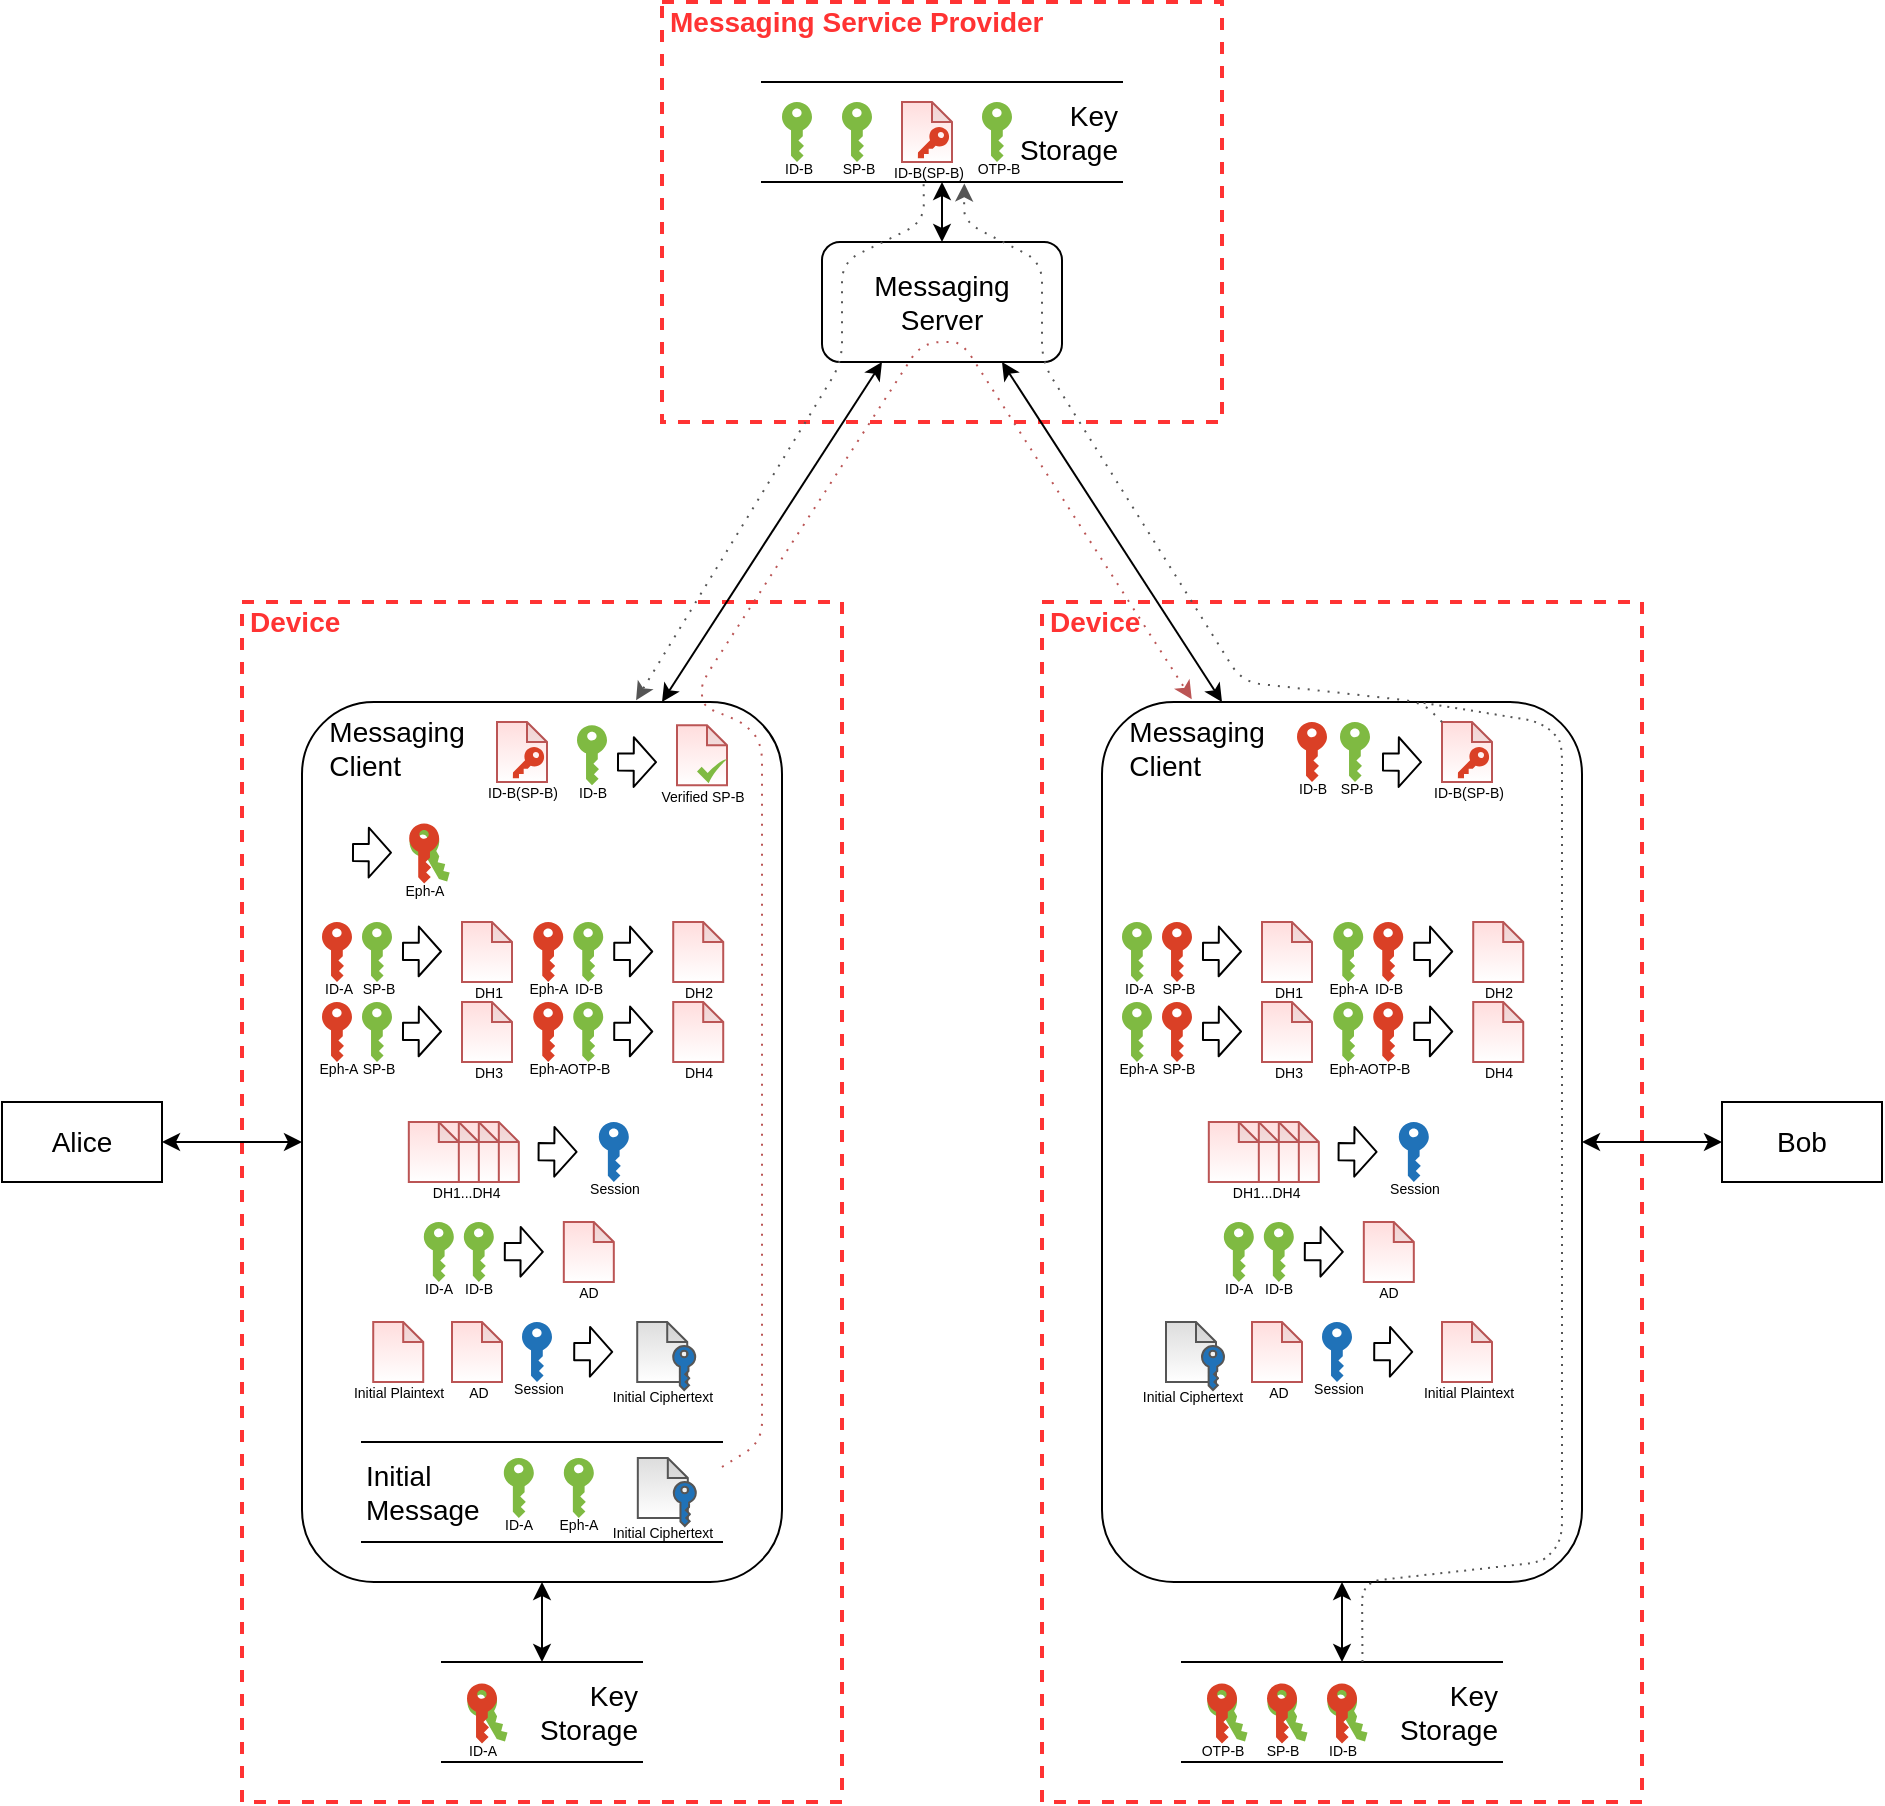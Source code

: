 <mxfile version="13.7.3" type="device"><diagram id="9IWmdSMfJTpE5Gw8eWRQ" name="Page-1"><mxGraphModel dx="1761" dy="1120" grid="1" gridSize="10" guides="1" tooltips="1" connect="1" arrows="1" fold="1" page="0" pageScale="1" pageWidth="850" pageHeight="1100" math="0" shadow="0"><root><mxCell id="0"/><mxCell id="1" value="Base - publish" style="" parent="0"/><mxCell id="WU7GWfCi_3GzVYFVgM7I-1" value="&lt;font style=&quot;font-size: 14px&quot;&gt;Device&lt;/font&gt;" style="html=1;fontColor=#FF3333;fontStyle=1;align=left;verticalAlign=top;spacing=0;labelBorderColor=none;fillColor=none;dashed=1;strokeWidth=2;strokeColor=#FF3333;spacingLeft=4;spacingTop=-3;" parent="1" vertex="1"><mxGeometry x="30" y="-60" width="300" height="600" as="geometry"/></mxCell><mxCell id="I14JQnqc5djPPpYl-Pe8-3" value="&lt;font style=&quot;font-size: 14px&quot;&gt;&amp;nbsp; &amp;nbsp;Messaging&lt;br&gt;&lt;/font&gt;&lt;font style=&quot;font-size: 14px&quot;&gt;&amp;nbsp; &amp;nbsp;Client&lt;/font&gt;" style="rounded=1;whiteSpace=wrap;html=1;align=left;verticalAlign=top;" parent="1" vertex="1"><mxGeometry x="60" y="-10" width="240" height="440" as="geometry"/></mxCell><mxCell id="-6cK541-lj1HmDHp6ybE-33" value="&lt;font style=&quot;font-size: 14px&quot;&gt;Device&lt;/font&gt;" style="html=1;fontColor=#FF3333;fontStyle=1;align=left;verticalAlign=top;spacing=0;labelBorderColor=none;fillColor=none;dashed=1;strokeWidth=2;strokeColor=#FF3333;spacingLeft=4;spacingTop=-3;" parent="1" vertex="1"><mxGeometry x="430" y="-60" width="300" height="600" as="geometry"/></mxCell><mxCell id="-6cK541-lj1HmDHp6ybE-8" value="&lt;font style=&quot;font-size: 14px&quot;&gt;Messaging Service Provider&lt;/font&gt;" style="html=1;fontColor=#FF3333;fontStyle=1;align=left;verticalAlign=top;spacing=0;labelBorderColor=none;fillColor=none;dashed=1;strokeWidth=2;strokeColor=#FF3333;spacingLeft=4;spacingTop=-3;" parent="1" vertex="1"><mxGeometry x="240" y="-360" width="280" height="210" as="geometry"/></mxCell><mxCell id="-6cK541-lj1HmDHp6ybE-15" value="&lt;blockquote style=&quot;margin: 0 0 0 40px ; border: none ; padding: 0px&quot;&gt;&lt;/blockquote&gt;&lt;span style=&quot;font-size: 14px&quot;&gt;Key&lt;/span&gt;&lt;br&gt;&lt;font style=&quot;font-size: 14px&quot;&gt;Storage&lt;/font&gt;" style="shape=partialRectangle;whiteSpace=wrap;html=1;left=0;right=0;fillColor=none;align=right;" parent="1" vertex="1"><mxGeometry x="130" y="470" width="100" height="50" as="geometry"/></mxCell><mxCell id="rx-pIHJR_-xb5jepBgxt-20" value="&lt;span style=&quot;font-size: 14px&quot;&gt;Alice&lt;/span&gt;" style="rounded=0;whiteSpace=wrap;html=1;" parent="1" vertex="1"><mxGeometry x="-90" y="190" width="80" height="40" as="geometry"/></mxCell><mxCell id="rx-pIHJR_-xb5jepBgxt-44" value="" style="endArrow=classic;startArrow=classic;html=1;fontColor=#FF3333;entryX=1;entryY=0.5;entryDx=0;entryDy=0;exitX=0;exitY=0.5;exitDx=0;exitDy=0;" parent="1" source="I14JQnqc5djPPpYl-Pe8-3" target="rx-pIHJR_-xb5jepBgxt-20" edge="1"><mxGeometry width="50" height="50" relative="1" as="geometry"><mxPoint x="180" y="115" as="sourcePoint"/><mxPoint x="30" y="77.5" as="targetPoint"/></mxGeometry></mxCell><mxCell id="-6cK541-lj1HmDHp6ybE-4" value="&lt;font style=&quot;font-size: 14px&quot;&gt;Bob&lt;/font&gt;" style="rounded=0;whiteSpace=wrap;html=1;" parent="1" vertex="1"><mxGeometry x="770" y="190" width="80" height="40" as="geometry"/></mxCell><mxCell id="-6cK541-lj1HmDHp6ybE-10" value="" style="endArrow=classic;startArrow=classic;html=1;fontColor=#FF3333;entryX=0.25;entryY=1;entryDx=0;entryDy=0;exitX=0.75;exitY=0;exitDx=0;exitDy=0;strokeWidth=1;fillColor=#1ba1e2;" parent="1" source="I14JQnqc5djPPpYl-Pe8-3" target="-6cK541-lj1HmDHp6ybE-9" edge="1"><mxGeometry width="50" height="50" relative="1" as="geometry"><mxPoint x="190" y="30" as="sourcePoint"/><mxPoint x="490" y="30" as="targetPoint"/></mxGeometry></mxCell><mxCell id="-6cK541-lj1HmDHp6ybE-24" value="" style="endArrow=classic;startArrow=classic;html=1;fontColor=#FF3333;exitX=0.5;exitY=1;exitDx=0;exitDy=0;entryX=0.5;entryY=0;entryDx=0;entryDy=0;" parent="1" source="I14JQnqc5djPPpYl-Pe8-3" target="-6cK541-lj1HmDHp6ybE-15" edge="1"><mxGeometry width="50" height="50" relative="1" as="geometry"><mxPoint x="120" y="30" as="sourcePoint"/><mxPoint x="40" y="30" as="targetPoint"/></mxGeometry></mxCell><mxCell id="-6cK541-lj1HmDHp6ybE-43" value="&lt;blockquote style=&quot;margin: 0 0 0 40px ; border: none ; padding: 0px&quot;&gt;&lt;/blockquote&gt;&lt;span style=&quot;font-size: 14px&quot;&gt;Key&lt;/span&gt;&lt;br&gt;&lt;font style=&quot;font-size: 14px&quot;&gt;Storage&lt;/font&gt;" style="shape=partialRectangle;whiteSpace=wrap;html=1;left=0;right=0;fillColor=none;align=right;" parent="1" vertex="1"><mxGeometry x="290" y="-320" width="180" height="50" as="geometry"/></mxCell><mxCell id="-6cK541-lj1HmDHp6ybE-46" value="&lt;font style=&quot;font-size: 7px&quot;&gt;ID-B&lt;/font&gt;" style="pointerEvents=1;shadow=0;dashed=0;html=1;strokeColor=none;labelPosition=center;verticalLabelPosition=bottom;verticalAlign=top;outlineConnect=0;align=center;shape=mxgraph.office.security.key_permissions;fillColor=#7FBA42;horizontal=1;spacing=0;spacingTop=-10;" parent="1" vertex="1"><mxGeometry x="300" y="-310" width="15" height="30" as="geometry"/></mxCell><mxCell id="-6cK541-lj1HmDHp6ybE-9" value="&lt;font style=&quot;font-size: 14px&quot;&gt;Messaging&lt;br&gt;Server&lt;/font&gt;" style="rounded=1;whiteSpace=wrap;html=1;" parent="1" vertex="1"><mxGeometry x="320" y="-240" width="120" height="60" as="geometry"/></mxCell><mxCell id="-6cK541-lj1HmDHp6ybE-5" value="" style="endArrow=classic;startArrow=classic;html=1;fontColor=#FF3333;entryX=0;entryY=0.5;entryDx=0;entryDy=0;exitX=1;exitY=0.5;exitDx=0;exitDy=0;" parent="1" source="-6cK541-lj1HmDHp6ybE-35" target="-6cK541-lj1HmDHp6ybE-4" edge="1"><mxGeometry width="50" height="50" relative="1" as="geometry"><mxPoint x="575" y="20" as="sourcePoint"/><mxPoint x="375" y="87.5" as="targetPoint"/></mxGeometry></mxCell><mxCell id="-6cK541-lj1HmDHp6ybE-11" value="" style="endArrow=classic;startArrow=classic;html=1;fontColor=#FF3333;entryX=0.75;entryY=1;entryDx=0;entryDy=0;strokeWidth=1;fillColor=#76608a;exitX=0.25;exitY=0;exitDx=0;exitDy=0;" parent="1" source="-6cK541-lj1HmDHp6ybE-35" target="-6cK541-lj1HmDHp6ybE-9" edge="1"><mxGeometry width="50" height="50" relative="1" as="geometry"><mxPoint x="510" y="-10" as="sourcePoint"/><mxPoint x="310.0" y="-170" as="targetPoint"/></mxGeometry></mxCell><mxCell id="-6cK541-lj1HmDHp6ybE-34" value="&lt;blockquote style=&quot;margin: 0 0 0 40px ; border: none ; padding: 0px&quot;&gt;&lt;/blockquote&gt;&lt;span style=&quot;font-size: 14px&quot;&gt;Key&lt;/span&gt;&lt;br&gt;&lt;font style=&quot;font-size: 14px&quot;&gt;Storage&lt;/font&gt;" style="shape=partialRectangle;whiteSpace=wrap;html=1;left=0;right=0;fillColor=none;align=right;" parent="1" vertex="1"><mxGeometry x="500" y="470" width="160" height="50" as="geometry"/></mxCell><mxCell id="-6cK541-lj1HmDHp6ybE-35" value="&lt;font style=&quot;font-size: 14px&quot;&gt;&amp;nbsp; &amp;nbsp;Messaging&lt;br&gt;&lt;/font&gt;&lt;font style=&quot;font-size: 14px&quot;&gt;&amp;nbsp; &amp;nbsp;Client&lt;/font&gt;" style="rounded=1;whiteSpace=wrap;html=1;align=left;verticalAlign=top;" parent="1" vertex="1"><mxGeometry x="460" y="-10" width="240" height="440" as="geometry"/></mxCell><mxCell id="-6cK541-lj1HmDHp6ybE-40" value="" style="endArrow=classic;startArrow=classic;html=1;fontColor=#FF3333;exitX=0.5;exitY=1;exitDx=0;exitDy=0;entryX=0.5;entryY=0;entryDx=0;entryDy=0;" parent="1" source="-6cK541-lj1HmDHp6ybE-35" target="-6cK541-lj1HmDHp6ybE-34" edge="1"><mxGeometry width="50" height="50" relative="1" as="geometry"><mxPoint x="475" y="30" as="sourcePoint"/><mxPoint x="395" y="30" as="targetPoint"/></mxGeometry></mxCell><mxCell id="-6cK541-lj1HmDHp6ybE-48" value="" style="endArrow=classic;startArrow=classic;html=1;fontColor=#FF3333;exitX=0.5;exitY=1;exitDx=0;exitDy=0;entryX=0.5;entryY=0;entryDx=0;entryDy=0;" parent="1" source="-6cK541-lj1HmDHp6ybE-43" target="-6cK541-lj1HmDHp6ybE-9" edge="1"><mxGeometry width="50" height="50" relative="1" as="geometry"><mxPoint x="580.0" y="60.0" as="sourcePoint"/><mxPoint x="580.0" y="100.0" as="targetPoint"/></mxGeometry></mxCell><mxCell id="s-TSpdIBKlfkqCbrhfPt-17" value="" style="group" parent="1" vertex="1" connectable="0"><mxGeometry x="570.005" y="480.0" width="27.99" height="33.481" as="geometry"/></mxCell><mxCell id="s-TSpdIBKlfkqCbrhfPt-18" value="&lt;span style=&quot;font-size: 7px&quot;&gt;&amp;nbsp;&lt;/span&gt;" style="pointerEvents=1;shadow=0;dashed=0;html=1;strokeColor=none;labelPosition=center;verticalLabelPosition=bottom;verticalAlign=top;outlineConnect=0;align=center;shape=mxgraph.office.security.key_permissions;fillColor=#7FBA42;horizontal=1;spacing=0;spacingTop=-10;rotation=330;" parent="s-TSpdIBKlfkqCbrhfPt-17" vertex="1"><mxGeometry x="6.495" y="1.74" width="15" height="30" as="geometry"/></mxCell><mxCell id="s-TSpdIBKlfkqCbrhfPt-19" value="&lt;span style=&quot;font-size: 7px&quot;&gt;ID-B&lt;br&gt;&lt;/span&gt;" style="pointerEvents=1;shadow=0;dashed=0;html=1;strokeColor=none;labelPosition=center;verticalLabelPosition=bottom;verticalAlign=top;outlineConnect=0;align=center;shape=mxgraph.office.security.key_permissions;fillColor=#DA4026;spacing=0;spacingTop=-10;rotation=0;" parent="s-TSpdIBKlfkqCbrhfPt-17" vertex="1"><mxGeometry x="2.495" y="0.74" width="15" height="30" as="geometry"/></mxCell><mxCell id="s-TSpdIBKlfkqCbrhfPt-23" value="" style="group" parent="1" vertex="1" connectable="0"><mxGeometry x="540.005" y="480.0" width="27.99" height="33.481" as="geometry"/></mxCell><mxCell id="s-TSpdIBKlfkqCbrhfPt-24" value="&lt;span style=&quot;font-size: 7px&quot;&gt;&amp;nbsp;&lt;/span&gt;" style="pointerEvents=1;shadow=0;dashed=0;html=1;strokeColor=none;labelPosition=center;verticalLabelPosition=bottom;verticalAlign=top;outlineConnect=0;align=center;shape=mxgraph.office.security.key_permissions;fillColor=#7FBA42;horizontal=1;spacing=0;spacingTop=-10;rotation=330;" parent="s-TSpdIBKlfkqCbrhfPt-23" vertex="1"><mxGeometry x="6.495" y="1.74" width="15" height="30" as="geometry"/></mxCell><mxCell id="s-TSpdIBKlfkqCbrhfPt-25" value="&lt;span style=&quot;font-size: 7px&quot;&gt;SP-B&lt;br&gt;&lt;/span&gt;" style="pointerEvents=1;shadow=0;dashed=0;html=1;strokeColor=none;labelPosition=center;verticalLabelPosition=bottom;verticalAlign=top;outlineConnect=0;align=center;shape=mxgraph.office.security.key_permissions;fillColor=#DA4026;spacing=0;spacingTop=-10;rotation=0;" parent="s-TSpdIBKlfkqCbrhfPt-23" vertex="1"><mxGeometry x="2.495" y="0.74" width="15" height="30" as="geometry"/></mxCell><mxCell id="s-TSpdIBKlfkqCbrhfPt-26" value="" style="group" parent="1" vertex="1" connectable="0"><mxGeometry x="510.005" y="480.0" width="27.99" height="33.481" as="geometry"/></mxCell><mxCell id="s-TSpdIBKlfkqCbrhfPt-27" value="&lt;span style=&quot;font-size: 7px&quot;&gt;&amp;nbsp;&lt;/span&gt;" style="pointerEvents=1;shadow=0;dashed=0;html=1;strokeColor=none;labelPosition=center;verticalLabelPosition=bottom;verticalAlign=top;outlineConnect=0;align=center;shape=mxgraph.office.security.key_permissions;fillColor=#7FBA42;horizontal=1;spacing=0;spacingTop=-10;rotation=330;" parent="s-TSpdIBKlfkqCbrhfPt-26" vertex="1"><mxGeometry x="6.495" y="1.74" width="15" height="30" as="geometry"/></mxCell><mxCell id="s-TSpdIBKlfkqCbrhfPt-28" value="&lt;span style=&quot;font-size: 7px&quot;&gt;OTP-B&lt;br&gt;&lt;/span&gt;" style="pointerEvents=1;shadow=0;dashed=0;html=1;strokeColor=none;labelPosition=center;verticalLabelPosition=bottom;verticalAlign=top;outlineConnect=0;align=center;shape=mxgraph.office.security.key_permissions;fillColor=#DA4026;spacing=0;spacingTop=-10;rotation=0;" parent="s-TSpdIBKlfkqCbrhfPt-26" vertex="1"><mxGeometry x="2.495" y="0.74" width="15" height="30" as="geometry"/></mxCell><mxCell id="s-TSpdIBKlfkqCbrhfPt-31" value="" style="group" parent="1" vertex="1" connectable="0"><mxGeometry x="360" y="-310" width="25.607" height="31.607" as="geometry"/></mxCell><mxCell id="s-TSpdIBKlfkqCbrhfPt-29" value="&lt;span style=&quot;font-size: 7px&quot;&gt;ID-B(SP-B)&lt;br&gt;&lt;/span&gt;" style="shape=note;html=1;backgroundOutline=1;darkOpacity=0.05;size=10;labelPosition=center;verticalLabelPosition=bottom;align=center;verticalAlign=top;spacingTop=-10;gradientColor=#ffffff;fillColor=#FFDDDD;strokeColor=#BB5555;" parent="s-TSpdIBKlfkqCbrhfPt-31" vertex="1"><mxGeometry width="25" height="30" as="geometry"/></mxCell><mxCell id="s-TSpdIBKlfkqCbrhfPt-30" value="" style="pointerEvents=1;shadow=0;dashed=0;html=1;strokeColor=none;labelPosition=center;verticalLabelPosition=bottom;verticalAlign=top;outlineConnect=0;align=center;shape=mxgraph.office.security.key_permissions;fillColor=#DA4026;spacing=0;spacingTop=-10;rotation=45;" parent="s-TSpdIBKlfkqCbrhfPt-31" vertex="1"><mxGeometry x="10" y="11" width="10" height="20" as="geometry"/></mxCell><mxCell id="s-TSpdIBKlfkqCbrhfPt-32" value="&lt;font style=&quot;font-size: 7px&quot;&gt;SP-B&lt;/font&gt;" style="pointerEvents=1;shadow=0;dashed=0;html=1;strokeColor=none;labelPosition=center;verticalLabelPosition=bottom;verticalAlign=top;outlineConnect=0;align=center;shape=mxgraph.office.security.key_permissions;fillColor=#7FBA42;horizontal=1;spacing=0;spacingTop=-10;" parent="1" vertex="1"><mxGeometry x="330" y="-310" width="15" height="30" as="geometry"/></mxCell><mxCell id="s-TSpdIBKlfkqCbrhfPt-34" value="&lt;font style=&quot;font-size: 7px&quot;&gt;OTP-B&lt;/font&gt;" style="pointerEvents=1;shadow=0;dashed=0;html=1;strokeColor=none;labelPosition=center;verticalLabelPosition=bottom;verticalAlign=top;outlineConnect=0;align=center;shape=mxgraph.office.security.key_permissions;fillColor=#7FBA42;horizontal=1;spacing=0;spacingTop=-10;" parent="1" vertex="1"><mxGeometry x="400" y="-310" width="15" height="30" as="geometry"/></mxCell><mxCell id="s-TSpdIBKlfkqCbrhfPt-39" value="&lt;font style=&quot;font-size: 7px&quot;&gt;ID-B&lt;/font&gt;" style="pointerEvents=1;shadow=0;dashed=0;html=1;strokeColor=none;labelPosition=center;verticalLabelPosition=bottom;verticalAlign=top;outlineConnect=0;align=center;shape=mxgraph.office.security.key_permissions;fillColor=#DA4026;spacing=0;spacingTop=-10;" parent="1" vertex="1"><mxGeometry x="557.5" width="15" height="30" as="geometry"/></mxCell><mxCell id="s-TSpdIBKlfkqCbrhfPt-40" value="&lt;font style=&quot;font-size: 7px&quot;&gt;SP-B&lt;/font&gt;" style="pointerEvents=1;shadow=0;dashed=0;html=1;strokeColor=none;labelPosition=center;verticalLabelPosition=bottom;verticalAlign=top;outlineConnect=0;align=center;shape=mxgraph.office.security.key_permissions;fillColor=#7FBA42;horizontal=1;spacing=0;spacingTop=-10;" parent="1" vertex="1"><mxGeometry x="579" width="15" height="30" as="geometry"/></mxCell><mxCell id="s-TSpdIBKlfkqCbrhfPt-41" value="" style="shape=flexArrow;endArrow=classic;html=1;width=8.605;endSize=3.375;endWidth=15.236;" parent="1" edge="1"><mxGeometry width="50" height="50" relative="1" as="geometry"><mxPoint x="600" y="20.0" as="sourcePoint"/><mxPoint x="620" y="20.08" as="targetPoint"/></mxGeometry></mxCell><mxCell id="s-TSpdIBKlfkqCbrhfPt-42" value="" style="group" parent="1" vertex="1" connectable="0"><mxGeometry x="630" width="25.607" height="31.607" as="geometry"/></mxCell><mxCell id="s-TSpdIBKlfkqCbrhfPt-43" value="&lt;span style=&quot;font-size: 7px&quot;&gt;ID-B(SP-B)&lt;br&gt;&lt;/span&gt;" style="shape=note;html=1;backgroundOutline=1;darkOpacity=0.05;size=10;labelPosition=center;verticalLabelPosition=bottom;align=center;verticalAlign=top;spacingTop=-10;gradientColor=#ffffff;fillColor=#FFDDDD;strokeColor=#BB5555;" parent="s-TSpdIBKlfkqCbrhfPt-42" vertex="1"><mxGeometry width="25" height="30" as="geometry"/></mxCell><mxCell id="s-TSpdIBKlfkqCbrhfPt-44" value="" style="pointerEvents=1;shadow=0;dashed=0;html=1;strokeColor=none;labelPosition=center;verticalLabelPosition=bottom;verticalAlign=top;outlineConnect=0;align=center;shape=mxgraph.office.security.key_permissions;fillColor=#DA4026;spacing=0;spacingTop=-10;rotation=45;" parent="s-TSpdIBKlfkqCbrhfPt-42" vertex="1"><mxGeometry x="10" y="11" width="10" height="20" as="geometry"/></mxCell><mxCell id="s-TSpdIBKlfkqCbrhfPt-46" value="" style="endArrow=classic;html=1;strokeWidth=1;strokeColor=#555555;dashed=1;dashPattern=1 4;entryX=0.562;entryY=1.014;entryDx=0;entryDy=0;exitX=0;exitY=0;exitDx=0;exitDy=0;exitPerimeter=0;entryPerimeter=0;" parent="1" source="s-TSpdIBKlfkqCbrhfPt-43" target="-6cK541-lj1HmDHp6ybE-43" edge="1"><mxGeometry width="50" height="50" relative="1" as="geometry"><mxPoint x="550" y="-60" as="sourcePoint"/><mxPoint x="600" y="-110" as="targetPoint"/><Array as="points"><mxPoint x="620" y="-10"/><mxPoint x="530" y="-20"/><mxPoint x="430" y="-180"/><mxPoint x="430" y="-230"/><mxPoint x="391" y="-250"/></Array></mxGeometry></mxCell><mxCell id="s-TSpdIBKlfkqCbrhfPt-47" value="" style="endArrow=none;dashed=1;html=1;dashPattern=1 3;strokeWidth=1;strokeColor=#555555;entryX=0.564;entryY=0.002;entryDx=0;entryDy=0;entryPerimeter=0;exitX=0.67;exitY=0.001;exitDx=0;exitDy=0;exitPerimeter=0;" parent="1" source="-6cK541-lj1HmDHp6ybE-35" target="-6cK541-lj1HmDHp6ybE-34" edge="1"><mxGeometry width="50" height="50" relative="1" as="geometry"><mxPoint x="580" y="-10" as="sourcePoint"/><mxPoint x="610" y="-130" as="targetPoint"/><Array as="points"><mxPoint x="680"/><mxPoint x="690" y="10"/><mxPoint x="690" y="410"/><mxPoint x="680" y="420"/><mxPoint x="590" y="430"/></Array></mxGeometry></mxCell><mxCell id="s-TSpdIBKlfkqCbrhfPt-50" value="" style="group" parent="1" vertex="1" connectable="0"><mxGeometry x="140.005" y="480.0" width="27.99" height="33.481" as="geometry"/></mxCell><mxCell id="s-TSpdIBKlfkqCbrhfPt-15" value="" style="group" parent="s-TSpdIBKlfkqCbrhfPt-50" vertex="1" connectable="0"><mxGeometry width="27.99" height="33.481" as="geometry"/></mxCell><mxCell id="s-TSpdIBKlfkqCbrhfPt-14" value="&lt;span style=&quot;font-size: 7px&quot;&gt;&amp;nbsp;&lt;/span&gt;" style="pointerEvents=1;shadow=0;dashed=0;html=1;strokeColor=none;labelPosition=center;verticalLabelPosition=bottom;verticalAlign=top;outlineConnect=0;align=center;shape=mxgraph.office.security.key_permissions;fillColor=#7FBA42;horizontal=1;spacing=0;spacingTop=-10;rotation=330;" parent="s-TSpdIBKlfkqCbrhfPt-15" vertex="1"><mxGeometry x="6.495" y="1.74" width="15" height="30" as="geometry"/></mxCell><mxCell id="s-TSpdIBKlfkqCbrhfPt-13" value="&lt;span style=&quot;font-size: 7px&quot;&gt;ID-A&lt;/span&gt;" style="pointerEvents=1;shadow=0;dashed=0;html=1;strokeColor=none;labelPosition=center;verticalLabelPosition=bottom;verticalAlign=top;outlineConnect=0;align=center;shape=mxgraph.office.security.key_permissions;fillColor=#DA4026;spacing=0;spacingTop=-10;rotation=0;" parent="s-TSpdIBKlfkqCbrhfPt-15" vertex="1"><mxGeometry x="2.495" y="0.74" width="15" height="30" as="geometry"/></mxCell><mxCell id="s-TSpdIBKlfkqCbrhfPt-45" value="Initial message" style="" parent="0"/><mxCell id="s-TSpdIBKlfkqCbrhfPt-49" value="" style="endArrow=classic;html=1;dashed=1;dashPattern=1 4;strokeColor=#555555;strokeWidth=1;exitX=0.449;exitY=1.023;exitDx=0;exitDy=0;exitPerimeter=0;entryX=0.696;entryY=-0.002;entryDx=0;entryDy=0;entryPerimeter=0;" parent="s-TSpdIBKlfkqCbrhfPt-45" source="-6cK541-lj1HmDHp6ybE-43" target="I14JQnqc5djPPpYl-Pe8-3" edge="1"><mxGeometry width="50" height="50" relative="1" as="geometry"><mxPoint x="380" y="-267" as="sourcePoint"/><mxPoint x="140" y="-210" as="targetPoint"/><Array as="points"><mxPoint x="371" y="-250"/><mxPoint x="330" y="-230"/><mxPoint x="330" y="-180"/></Array></mxGeometry></mxCell><mxCell id="s-TSpdIBKlfkqCbrhfPt-54" value="" style="group" parent="s-TSpdIBKlfkqCbrhfPt-45" vertex="1" connectable="0"><mxGeometry x="157.5" width="25.607" height="31.607" as="geometry"/></mxCell><mxCell id="s-TSpdIBKlfkqCbrhfPt-55" value="&lt;span style=&quot;font-size: 7px&quot;&gt;ID-B(SP-B)&lt;br&gt;&lt;/span&gt;" style="shape=note;html=1;backgroundOutline=1;darkOpacity=0.05;size=10;labelPosition=center;verticalLabelPosition=bottom;align=center;verticalAlign=top;spacingTop=-10;gradientColor=#ffffff;fillColor=#FFDDDD;strokeColor=#BB5555;" parent="s-TSpdIBKlfkqCbrhfPt-54" vertex="1"><mxGeometry width="25" height="30" as="geometry"/></mxCell><mxCell id="s-TSpdIBKlfkqCbrhfPt-56" value="" style="pointerEvents=1;shadow=0;dashed=0;html=1;strokeColor=none;labelPosition=center;verticalLabelPosition=bottom;verticalAlign=top;outlineConnect=0;align=center;shape=mxgraph.office.security.key_permissions;fillColor=#DA4026;spacing=0;spacingTop=-10;rotation=45;" parent="s-TSpdIBKlfkqCbrhfPt-54" vertex="1"><mxGeometry x="10" y="11" width="10" height="20" as="geometry"/></mxCell><mxCell id="s-TSpdIBKlfkqCbrhfPt-57" value="&lt;font style=&quot;font-size: 7px&quot;&gt;ID-B&lt;/font&gt;" style="pointerEvents=1;shadow=0;dashed=0;html=1;strokeColor=none;labelPosition=center;verticalLabelPosition=bottom;verticalAlign=top;outlineConnect=0;align=center;shape=mxgraph.office.security.key_permissions;fillColor=#7FBA42;horizontal=1;spacing=0;spacingTop=-10;" parent="s-TSpdIBKlfkqCbrhfPt-45" vertex="1"><mxGeometry x="197.5" y="1.61" width="15" height="30" as="geometry"/></mxCell><mxCell id="s-TSpdIBKlfkqCbrhfPt-58" value="" style="shape=flexArrow;endArrow=classic;html=1;width=8.605;endSize=3.375;endWidth=15.236;" parent="s-TSpdIBKlfkqCbrhfPt-45" edge="1"><mxGeometry width="50" height="50" relative="1" as="geometry"><mxPoint x="217.5" y="20.0" as="sourcePoint"/><mxPoint x="237.5" y="20.08" as="targetPoint"/></mxGeometry></mxCell><mxCell id="s-TSpdIBKlfkqCbrhfPt-59" value="" style="group" parent="s-TSpdIBKlfkqCbrhfPt-45" vertex="1" connectable="0"><mxGeometry x="247.5" y="1.61" width="25" height="30" as="geometry"/></mxCell><mxCell id="s-TSpdIBKlfkqCbrhfPt-60" value="&lt;span style=&quot;font-size: 7px&quot;&gt;Verified SP-B&lt;br&gt;&lt;/span&gt;" style="shape=note;html=1;backgroundOutline=1;darkOpacity=0.05;size=10;labelPosition=center;verticalLabelPosition=bottom;align=center;verticalAlign=top;spacingTop=-10;gradientColor=#ffffff;fillColor=#FFDDDD;strokeColor=#BB5555;" parent="s-TSpdIBKlfkqCbrhfPt-59" vertex="1"><mxGeometry width="25" height="30" as="geometry"/></mxCell><mxCell id="s-TSpdIBKlfkqCbrhfPt-61" value="" style="html=1;aspect=fixed;strokeColor=none;shadow=0;align=center;verticalAlign=top;shape=mxgraph.gcp2.check;fillColor=#7FBA42;" parent="s-TSpdIBKlfkqCbrhfPt-59" vertex="1"><mxGeometry x="10" y="17" width="15" height="12" as="geometry"/></mxCell><mxCell id="s-TSpdIBKlfkqCbrhfPt-67" value="&lt;font style=&quot;font-size: 7px&quot;&gt;ID-A&lt;/font&gt;" style="pointerEvents=1;shadow=0;dashed=0;html=1;strokeColor=none;labelPosition=center;verticalLabelPosition=bottom;verticalAlign=top;outlineConnect=0;align=center;shape=mxgraph.office.security.key_permissions;fillColor=#DA4026;spacing=0;spacingTop=-10;" parent="s-TSpdIBKlfkqCbrhfPt-45" vertex="1"><mxGeometry x="70" y="100" width="15" height="30" as="geometry"/></mxCell><mxCell id="s-TSpdIBKlfkqCbrhfPt-69" value="&lt;font style=&quot;font-size: 7px&quot;&gt;SP-B&lt;/font&gt;" style="pointerEvents=1;shadow=0;dashed=0;html=1;strokeColor=none;labelPosition=center;verticalLabelPosition=bottom;verticalAlign=top;outlineConnect=0;align=center;shape=mxgraph.office.security.key_permissions;fillColor=#7FBA42;horizontal=1;spacing=0;spacingTop=-10;" parent="s-TSpdIBKlfkqCbrhfPt-45" vertex="1"><mxGeometry x="90" y="100" width="15" height="30" as="geometry"/></mxCell><mxCell id="s-TSpdIBKlfkqCbrhfPt-70" value="" style="shape=flexArrow;endArrow=classic;html=1;width=8.605;endSize=3.375;endWidth=15.236;" parent="s-TSpdIBKlfkqCbrhfPt-45" edge="1"><mxGeometry width="50" height="50" relative="1" as="geometry"><mxPoint x="110.0" y="114.66" as="sourcePoint"/><mxPoint x="130.0" y="114.74" as="targetPoint"/></mxGeometry></mxCell><mxCell id="s-TSpdIBKlfkqCbrhfPt-71" value="&lt;span style=&quot;font-size: 7px&quot;&gt;DH1&lt;/span&gt;" style="shape=note;html=1;backgroundOutline=1;darkOpacity=0.05;size=10;labelPosition=center;verticalLabelPosition=bottom;align=center;verticalAlign=top;spacingTop=-10;gradientColor=#ffffff;fillColor=#FFDDDD;strokeColor=#BB5555;" parent="s-TSpdIBKlfkqCbrhfPt-45" vertex="1"><mxGeometry x="140" y="100" width="25" height="30" as="geometry"/></mxCell><mxCell id="s-TSpdIBKlfkqCbrhfPt-72" value="&lt;font style=&quot;font-size: 7px&quot;&gt;Eph-A&lt;/font&gt;" style="pointerEvents=1;shadow=0;dashed=0;html=1;strokeColor=none;labelPosition=center;verticalLabelPosition=bottom;verticalAlign=top;outlineConnect=0;align=center;shape=mxgraph.office.security.key_permissions;fillColor=#DA4026;spacing=0;spacingTop=-10;" parent="s-TSpdIBKlfkqCbrhfPt-45" vertex="1"><mxGeometry x="175.61" y="100" width="15" height="30" as="geometry"/></mxCell><mxCell id="s-TSpdIBKlfkqCbrhfPt-73" value="&lt;font style=&quot;font-size: 7px&quot;&gt;ID-B&lt;/font&gt;" style="pointerEvents=1;shadow=0;dashed=0;html=1;strokeColor=none;labelPosition=center;verticalLabelPosition=bottom;verticalAlign=top;outlineConnect=0;align=center;shape=mxgraph.office.security.key_permissions;fillColor=#7FBA42;horizontal=1;spacing=0;spacingTop=-10;" parent="s-TSpdIBKlfkqCbrhfPt-45" vertex="1"><mxGeometry x="195.61" y="100" width="15" height="30" as="geometry"/></mxCell><mxCell id="s-TSpdIBKlfkqCbrhfPt-74" value="" style="shape=flexArrow;endArrow=classic;html=1;width=8.605;endSize=3.375;endWidth=15.236;" parent="s-TSpdIBKlfkqCbrhfPt-45" edge="1"><mxGeometry width="50" height="50" relative="1" as="geometry"><mxPoint x="215.61" y="114.66" as="sourcePoint"/><mxPoint x="235.61" y="114.74" as="targetPoint"/></mxGeometry></mxCell><mxCell id="s-TSpdIBKlfkqCbrhfPt-75" value="&lt;span style=&quot;font-size: 7px&quot;&gt;DH2&lt;/span&gt;" style="shape=note;html=1;backgroundOutline=1;darkOpacity=0.05;size=10;labelPosition=center;verticalLabelPosition=bottom;align=center;verticalAlign=top;spacingTop=-10;gradientColor=#ffffff;fillColor=#FFDDDD;strokeColor=#BB5555;" parent="s-TSpdIBKlfkqCbrhfPt-45" vertex="1"><mxGeometry x="245.61" y="100" width="25" height="30" as="geometry"/></mxCell><mxCell id="s-TSpdIBKlfkqCbrhfPt-77" value="&lt;font style=&quot;font-size: 7px&quot;&gt;Eph-A&lt;/font&gt;" style="pointerEvents=1;shadow=0;dashed=0;html=1;strokeColor=none;labelPosition=center;verticalLabelPosition=bottom;verticalAlign=top;outlineConnect=0;align=center;shape=mxgraph.office.security.key_permissions;fillColor=#DA4026;spacing=0;spacingTop=-10;" parent="s-TSpdIBKlfkqCbrhfPt-45" vertex="1"><mxGeometry x="70" y="140" width="15" height="30" as="geometry"/></mxCell><mxCell id="s-TSpdIBKlfkqCbrhfPt-78" value="&lt;font style=&quot;font-size: 7px&quot;&gt;SP-B&lt;/font&gt;" style="pointerEvents=1;shadow=0;dashed=0;html=1;strokeColor=none;labelPosition=center;verticalLabelPosition=bottom;verticalAlign=top;outlineConnect=0;align=center;shape=mxgraph.office.security.key_permissions;fillColor=#7FBA42;horizontal=1;spacing=0;spacingTop=-10;" parent="s-TSpdIBKlfkqCbrhfPt-45" vertex="1"><mxGeometry x="90" y="140" width="15" height="30" as="geometry"/></mxCell><mxCell id="s-TSpdIBKlfkqCbrhfPt-79" value="" style="shape=flexArrow;endArrow=classic;html=1;width=8.605;endSize=3.375;endWidth=15.236;" parent="s-TSpdIBKlfkqCbrhfPt-45" edge="1"><mxGeometry width="50" height="50" relative="1" as="geometry"><mxPoint x="110.0" y="154.66" as="sourcePoint"/><mxPoint x="130.0" y="154.74" as="targetPoint"/></mxGeometry></mxCell><mxCell id="s-TSpdIBKlfkqCbrhfPt-80" value="&lt;span style=&quot;font-size: 7px&quot;&gt;DH3&lt;/span&gt;" style="shape=note;html=1;backgroundOutline=1;darkOpacity=0.05;size=10;labelPosition=center;verticalLabelPosition=bottom;align=center;verticalAlign=top;spacingTop=-10;gradientColor=#ffffff;fillColor=#FFDDDD;strokeColor=#BB5555;" parent="s-TSpdIBKlfkqCbrhfPt-45" vertex="1"><mxGeometry x="140" y="140" width="25" height="30" as="geometry"/></mxCell><mxCell id="s-TSpdIBKlfkqCbrhfPt-81" value="&lt;font style=&quot;font-size: 7px&quot;&gt;Eph-A&lt;/font&gt;" style="pointerEvents=1;shadow=0;dashed=0;html=1;strokeColor=none;labelPosition=center;verticalLabelPosition=bottom;verticalAlign=top;outlineConnect=0;align=center;shape=mxgraph.office.security.key_permissions;fillColor=#DA4026;spacing=0;spacingTop=-10;" parent="s-TSpdIBKlfkqCbrhfPt-45" vertex="1"><mxGeometry x="175.61" y="140" width="15" height="30" as="geometry"/></mxCell><mxCell id="s-TSpdIBKlfkqCbrhfPt-82" value="&lt;font style=&quot;font-size: 7px&quot;&gt;OTP-B&lt;/font&gt;" style="pointerEvents=1;shadow=0;dashed=0;html=1;strokeColor=none;labelPosition=center;verticalLabelPosition=bottom;verticalAlign=top;outlineConnect=0;align=center;shape=mxgraph.office.security.key_permissions;fillColor=#7FBA42;horizontal=1;spacing=0;spacingTop=-10;" parent="s-TSpdIBKlfkqCbrhfPt-45" vertex="1"><mxGeometry x="195.61" y="140" width="15" height="30" as="geometry"/></mxCell><mxCell id="s-TSpdIBKlfkqCbrhfPt-83" value="" style="shape=flexArrow;endArrow=classic;html=1;width=8.605;endSize=3.375;endWidth=15.236;" parent="s-TSpdIBKlfkqCbrhfPt-45" edge="1"><mxGeometry width="50" height="50" relative="1" as="geometry"><mxPoint x="215.61" y="154.66" as="sourcePoint"/><mxPoint x="235.61" y="154.74" as="targetPoint"/></mxGeometry></mxCell><mxCell id="s-TSpdIBKlfkqCbrhfPt-84" value="&lt;span style=&quot;font-size: 7px&quot;&gt;DH4&lt;/span&gt;" style="shape=note;html=1;backgroundOutline=1;darkOpacity=0.05;size=10;labelPosition=center;verticalLabelPosition=bottom;align=center;verticalAlign=top;spacingTop=-10;gradientColor=#ffffff;fillColor=#FFDDDD;strokeColor=#BB5555;" parent="s-TSpdIBKlfkqCbrhfPt-45" vertex="1"><mxGeometry x="245.61" y="140" width="25" height="30" as="geometry"/></mxCell><mxCell id="s-TSpdIBKlfkqCbrhfPt-85" value="&lt;span style=&quot;font-size: 7px&quot;&gt;&amp;nbsp;&lt;/span&gt;" style="shape=note;html=1;backgroundOutline=1;darkOpacity=0.05;size=10;labelPosition=center;verticalLabelPosition=bottom;align=center;verticalAlign=top;spacingTop=-10;gradientColor=#ffffff;fillColor=#FFDDDD;strokeColor=#BB5555;" parent="s-TSpdIBKlfkqCbrhfPt-45" vertex="1"><mxGeometry x="143.41" y="200" width="25" height="30" as="geometry"/></mxCell><mxCell id="s-TSpdIBKlfkqCbrhfPt-86" value="&lt;span style=&quot;font-size: 7px&quot;&gt;&amp;nbsp;&lt;/span&gt;" style="shape=note;html=1;backgroundOutline=1;darkOpacity=0.05;size=10;labelPosition=center;verticalLabelPosition=bottom;align=center;verticalAlign=top;spacingTop=-10;gradientColor=#ffffff;fillColor=#FFDDDD;strokeColor=#BB5555;" parent="s-TSpdIBKlfkqCbrhfPt-45" vertex="1"><mxGeometry x="133.41" y="200" width="25" height="30" as="geometry"/></mxCell><mxCell id="s-TSpdIBKlfkqCbrhfPt-87" value="&lt;span style=&quot;font-size: 7px&quot;&gt;&amp;nbsp; &amp;nbsp; &amp;nbsp; DH1...DH4&lt;/span&gt;" style="shape=note;html=1;backgroundOutline=1;darkOpacity=0.05;size=10;labelPosition=center;verticalLabelPosition=bottom;align=center;verticalAlign=top;spacingTop=-10;gradientColor=#ffffff;fillColor=#FFDDDD;strokeColor=#BB5555;" parent="s-TSpdIBKlfkqCbrhfPt-45" vertex="1"><mxGeometry x="123.41" y="200" width="25" height="30" as="geometry"/></mxCell><mxCell id="s-TSpdIBKlfkqCbrhfPt-88" value="&lt;span style=&quot;font-size: 7px&quot;&gt;&amp;nbsp;&lt;/span&gt;" style="shape=note;html=1;backgroundOutline=1;darkOpacity=0.05;size=10;labelPosition=center;verticalLabelPosition=bottom;align=center;verticalAlign=top;spacingTop=-10;gradientColor=#ffffff;fillColor=#FFDDDD;strokeColor=#BB5555;" parent="s-TSpdIBKlfkqCbrhfPt-45" vertex="1"><mxGeometry x="113.41" y="200" width="25" height="30" as="geometry"/></mxCell><mxCell id="s-TSpdIBKlfkqCbrhfPt-90" value="" style="shape=flexArrow;endArrow=classic;html=1;width=8.605;endSize=3.375;endWidth=15.236;" parent="s-TSpdIBKlfkqCbrhfPt-45" edge="1"><mxGeometry width="50" height="50" relative="1" as="geometry"><mxPoint x="177.8" y="214.86" as="sourcePoint"/><mxPoint x="197.8" y="214.94" as="targetPoint"/></mxGeometry></mxCell><mxCell id="s-TSpdIBKlfkqCbrhfPt-91" value="&lt;font&gt;&lt;font style=&quot;font-size: 7px&quot;&gt;Session&lt;/font&gt;&lt;br&gt;&lt;/font&gt;" style="pointerEvents=1;shadow=0;dashed=0;html=1;strokeColor=none;labelPosition=center;verticalLabelPosition=bottom;verticalAlign=top;outlineConnect=0;align=center;shape=mxgraph.office.security.key_permissions;fillColor=#2072B8;fontSize=12;spacing=0;spacingTop=-10;" parent="s-TSpdIBKlfkqCbrhfPt-45" vertex="1"><mxGeometry x="208.41" y="200" width="15" height="30" as="geometry"/></mxCell><mxCell id="s-TSpdIBKlfkqCbrhfPt-20" value="" style="group" parent="s-TSpdIBKlfkqCbrhfPt-45" vertex="1" connectable="0"><mxGeometry x="111.095" y="50.0" width="27.99" height="33.481" as="geometry"/></mxCell><mxCell id="s-TSpdIBKlfkqCbrhfPt-21" value="&lt;span style=&quot;font-size: 7px&quot;&gt;&amp;nbsp;&lt;/span&gt;" style="pointerEvents=1;shadow=0;dashed=0;html=1;strokeColor=none;labelPosition=center;verticalLabelPosition=bottom;verticalAlign=top;outlineConnect=0;align=center;shape=mxgraph.office.security.key_permissions;fillColor=#7FBA42;horizontal=1;spacing=0;spacingTop=-10;rotation=330;" parent="s-TSpdIBKlfkqCbrhfPt-20" vertex="1"><mxGeometry x="6.495" y="1.74" width="15" height="30" as="geometry"/></mxCell><mxCell id="s-TSpdIBKlfkqCbrhfPt-22" value="&lt;span style=&quot;font-size: 7px&quot;&gt;Eph-A&lt;br&gt;&lt;/span&gt;" style="pointerEvents=1;shadow=0;dashed=0;html=1;strokeColor=none;labelPosition=center;verticalLabelPosition=bottom;verticalAlign=top;outlineConnect=0;align=center;shape=mxgraph.office.security.key_permissions;fillColor=#DA4026;spacing=0;spacingTop=-10;rotation=0;" parent="s-TSpdIBKlfkqCbrhfPt-45" vertex="1"><mxGeometry x="113.59" y="50.74" width="15" height="30" as="geometry"/></mxCell><mxCell id="s-TSpdIBKlfkqCbrhfPt-92" value="&lt;blockquote style=&quot;margin: 0 0 0 40px ; border: none ; padding: 0px&quot;&gt;&lt;/blockquote&gt;&lt;div style=&quot;font-size: 14px&quot;&gt;&lt;font style=&quot;font-size: 14px&quot;&gt;Initial&lt;/font&gt;&lt;/div&gt;&lt;div style=&quot;font-size: 14px&quot;&gt;&lt;font style=&quot;font-size: 14px&quot;&gt;Message&lt;/font&gt;&lt;/div&gt;" style="shape=partialRectangle;whiteSpace=wrap;html=1;left=0;right=0;fillColor=none;align=left;" parent="s-TSpdIBKlfkqCbrhfPt-45" vertex="1"><mxGeometry x="90" y="360" width="180" height="50" as="geometry"/></mxCell><mxCell id="s-TSpdIBKlfkqCbrhfPt-93" value="" style="shape=flexArrow;endArrow=classic;html=1;width=8.605;endSize=3.375;endWidth=15.236;" parent="s-TSpdIBKlfkqCbrhfPt-45" edge="1"><mxGeometry width="50" height="50" relative="1" as="geometry"><mxPoint x="160.91" y="264.83" as="sourcePoint"/><mxPoint x="180.91" y="264.91" as="targetPoint"/></mxGeometry></mxCell><mxCell id="s-TSpdIBKlfkqCbrhfPt-94" value="&lt;span style=&quot;font-size: 7px&quot;&gt;AD&lt;/span&gt;" style="shape=note;html=1;backgroundOutline=1;darkOpacity=0.05;size=10;labelPosition=center;verticalLabelPosition=bottom;align=center;verticalAlign=top;spacingTop=-10;gradientColor=#ffffff;fillColor=#FFDDDD;strokeColor=#BB5555;" parent="s-TSpdIBKlfkqCbrhfPt-45" vertex="1"><mxGeometry x="190.91" y="250" width="25" height="30" as="geometry"/></mxCell><mxCell id="s-TSpdIBKlfkqCbrhfPt-95" value="&lt;font style=&quot;font-size: 7px&quot;&gt;ID-A&lt;/font&gt;" style="pointerEvents=1;shadow=0;dashed=0;html=1;strokeColor=none;labelPosition=center;verticalLabelPosition=bottom;verticalAlign=top;outlineConnect=0;align=center;shape=mxgraph.office.security.key_permissions;fillColor=#7FBA42;horizontal=1;spacing=0;spacingTop=-10;" parent="s-TSpdIBKlfkqCbrhfPt-45" vertex="1"><mxGeometry x="160.91" y="368" width="15" height="30" as="geometry"/></mxCell><mxCell id="s-TSpdIBKlfkqCbrhfPt-96" value="&lt;font style=&quot;font-size: 7px&quot;&gt;Eph-A&lt;/font&gt;" style="pointerEvents=1;shadow=0;dashed=0;html=1;strokeColor=none;labelPosition=center;verticalLabelPosition=bottom;verticalAlign=top;outlineConnect=0;align=center;shape=mxgraph.office.security.key_permissions;fillColor=#7FBA42;horizontal=1;spacing=0;spacingTop=-10;" parent="s-TSpdIBKlfkqCbrhfPt-45" vertex="1"><mxGeometry x="190.91" y="368" width="15" height="30" as="geometry"/></mxCell><mxCell id="s-TSpdIBKlfkqCbrhfPt-97" value="&lt;font&gt;&lt;font style=&quot;font-size: 7px&quot;&gt;Session&lt;/font&gt;&lt;br&gt;&lt;/font&gt;" style="pointerEvents=1;shadow=0;dashed=0;html=1;strokeColor=none;labelPosition=center;verticalLabelPosition=bottom;verticalAlign=top;outlineConnect=0;align=center;shape=mxgraph.office.security.key_permissions;fillColor=#2072B8;fontSize=12;spacing=0;spacingTop=-10;" parent="s-TSpdIBKlfkqCbrhfPt-45" vertex="1"><mxGeometry x="170.0" y="300" width="15" height="30" as="geometry"/></mxCell><mxCell id="s-TSpdIBKlfkqCbrhfPt-100" value="" style="shape=flexArrow;endArrow=classic;html=1;width=8.605;endSize=3.375;endWidth=15.236;" parent="s-TSpdIBKlfkqCbrhfPt-45" edge="1"><mxGeometry width="50" height="50" relative="1" as="geometry"><mxPoint x="195.61" y="314.83" as="sourcePoint"/><mxPoint x="215.61" y="314.91" as="targetPoint"/></mxGeometry></mxCell><mxCell id="s-TSpdIBKlfkqCbrhfPt-112" value="" style="group" parent="s-TSpdIBKlfkqCbrhfPt-45" vertex="1" connectable="0"><mxGeometry x="225.91" y="368" width="29" height="34" as="geometry"/></mxCell><mxCell id="s-TSpdIBKlfkqCbrhfPt-103" value="&lt;span style=&quot;font-size: 7px&quot;&gt;Initial Ciphertext&lt;/span&gt;" style="shape=note;html=1;backgroundOutline=1;darkOpacity=0.05;size=10;labelPosition=center;verticalLabelPosition=bottom;align=center;verticalAlign=top;spacingTop=-8;gradientColor=#ffffff;fillColor=#ddDDDD;strokeColor=#555555;" parent="s-TSpdIBKlfkqCbrhfPt-112" vertex="1"><mxGeometry x="2" width="25" height="30" as="geometry"/></mxCell><mxCell id="s-TSpdIBKlfkqCbrhfPt-104" value="&lt;font&gt;&lt;span style=&quot;font-size: 7px&quot;&gt;&amp;nbsp;&lt;/span&gt;&lt;br&gt;&lt;/font&gt;" style="pointerEvents=1;shadow=0;dashed=0;html=1;labelPosition=center;verticalLabelPosition=bottom;verticalAlign=top;outlineConnect=0;align=center;shape=mxgraph.office.security.key_permissions;fillColor=#2072B8;fontSize=12;spacing=0;spacingTop=-10;perimeterSpacing=1;strokeWidth=1;strokeColor=#555555;" parent="s-TSpdIBKlfkqCbrhfPt-112" vertex="1"><mxGeometry x="20" y="12" width="11" height="22" as="geometry"/></mxCell><mxCell id="s-TSpdIBKlfkqCbrhfPt-113" value="" style="group" parent="s-TSpdIBKlfkqCbrhfPt-45" vertex="1" connectable="0"><mxGeometry x="225.61" y="300" width="29" height="34" as="geometry"/></mxCell><mxCell id="s-TSpdIBKlfkqCbrhfPt-114" value="&lt;span style=&quot;font-size: 7px&quot;&gt;Initial Ciphertext&lt;/span&gt;" style="shape=note;html=1;backgroundOutline=1;darkOpacity=0.05;size=10;labelPosition=center;verticalLabelPosition=bottom;align=center;verticalAlign=top;spacingTop=-8;gradientColor=#ffffff;fillColor=#ddDDDD;strokeColor=#555555;" parent="s-TSpdIBKlfkqCbrhfPt-113" vertex="1"><mxGeometry x="2" width="25" height="30" as="geometry"/></mxCell><mxCell id="s-TSpdIBKlfkqCbrhfPt-115" value="&lt;font&gt;&lt;span style=&quot;font-size: 7px&quot;&gt;&amp;nbsp;&lt;/span&gt;&lt;br&gt;&lt;/font&gt;" style="pointerEvents=1;shadow=0;dashed=0;html=1;labelPosition=center;verticalLabelPosition=bottom;verticalAlign=top;outlineConnect=0;align=center;shape=mxgraph.office.security.key_permissions;fillColor=#2072B8;fontSize=12;spacing=0;spacingTop=-10;perimeterSpacing=1;strokeWidth=1;strokeColor=#555555;" parent="s-TSpdIBKlfkqCbrhfPt-113" vertex="1"><mxGeometry x="20" y="12" width="11" height="22" as="geometry"/></mxCell><mxCell id="s-TSpdIBKlfkqCbrhfPt-120" value="" style="shape=flexArrow;endArrow=classic;html=1;width=8.605;endSize=3.375;endWidth=15.236;" parent="s-TSpdIBKlfkqCbrhfPt-45" edge="1"><mxGeometry width="50" height="50" relative="1" as="geometry"><mxPoint x="85.0" y="65.24" as="sourcePoint"/><mxPoint x="105.0" y="65.32" as="targetPoint"/></mxGeometry></mxCell><mxCell id="s-TSpdIBKlfkqCbrhfPt-36" value="&lt;font style=&quot;font-size: 7px&quot;&gt;ID-A&lt;/font&gt;" style="pointerEvents=1;shadow=0;dashed=0;html=1;strokeColor=none;labelPosition=center;verticalLabelPosition=bottom;verticalAlign=top;outlineConnect=0;align=center;shape=mxgraph.office.security.key_permissions;fillColor=#7FBA42;horizontal=1;spacing=0;spacingTop=-10;" parent="s-TSpdIBKlfkqCbrhfPt-45" vertex="1"><mxGeometry x="120.91" y="250" width="15" height="30" as="geometry"/></mxCell><mxCell id="s-TSpdIBKlfkqCbrhfPt-38" value="&lt;font style=&quot;font-size: 7px&quot;&gt;ID-B&lt;/font&gt;" style="pointerEvents=1;shadow=0;dashed=0;html=1;strokeColor=none;labelPosition=center;verticalLabelPosition=bottom;verticalAlign=top;outlineConnect=0;align=center;shape=mxgraph.office.security.key_permissions;fillColor=#7FBA42;horizontal=1;spacing=0;spacingTop=-10;" parent="s-TSpdIBKlfkqCbrhfPt-45" vertex="1"><mxGeometry x="140.91" y="250" width="15" height="30" as="geometry"/></mxCell><mxCell id="s-TSpdIBKlfkqCbrhfPt-98" value="&lt;span style=&quot;font-size: 7px&quot;&gt;Initial Plaintext&lt;/span&gt;" style="shape=note;html=1;backgroundOutline=1;darkOpacity=0.05;size=10;labelPosition=center;verticalLabelPosition=bottom;align=center;verticalAlign=top;spacingTop=-10;gradientColor=#ffffff;fillColor=#FFDDDD;strokeColor=#BB5555;" parent="s-TSpdIBKlfkqCbrhfPt-45" vertex="1"><mxGeometry x="95.61" y="300" width="25" height="30" as="geometry"/></mxCell><mxCell id="s-TSpdIBKlfkqCbrhfPt-99" value="&lt;span style=&quot;font-size: 7px&quot;&gt;AD&lt;/span&gt;" style="shape=note;html=1;backgroundOutline=1;darkOpacity=0.05;size=10;labelPosition=center;verticalLabelPosition=bottom;align=center;verticalAlign=top;spacingTop=-10;gradientColor=#ffffff;fillColor=#FFDDDD;strokeColor=#BB5555;" parent="s-TSpdIBKlfkqCbrhfPt-45" vertex="1"><mxGeometry x="135" y="300" width="25" height="30" as="geometry"/></mxCell><mxCell id="s-TSpdIBKlfkqCbrhfPt-121" value="Receiving the initial message" parent="0"/><mxCell id="s-TSpdIBKlfkqCbrhfPt-122" value="" style="endArrow=classic;html=1;dashed=1;dashPattern=1 4;strokeWidth=1;fillColor=#a20025;strokeColor=#BB5555;exitX=1;exitY=0.25;exitDx=0;exitDy=0;entryX=0.187;entryY=-0.003;entryDx=0;entryDy=0;entryPerimeter=0;" parent="s-TSpdIBKlfkqCbrhfPt-121" source="s-TSpdIBKlfkqCbrhfPt-92" target="-6cK541-lj1HmDHp6ybE-35" edge="1"><mxGeometry width="50" height="50" relative="1" as="geometry"><mxPoint x="370" y="390" as="sourcePoint"/><mxPoint x="505" y="-8" as="targetPoint"/><Array as="points"><mxPoint x="290" y="360"/><mxPoint x="290" y="10"/><mxPoint x="280"/><mxPoint x="260" y="-8"/><mxPoint x="260" y="-20"/><mxPoint x="370" y="-190"/><mxPoint x="390" y="-190"/></Array></mxGeometry></mxCell><mxCell id="s-TSpdIBKlfkqCbrhfPt-123" value="&lt;font style=&quot;font-size: 7px&quot;&gt;ID-A&lt;/font&gt;" style="pointerEvents=1;shadow=0;dashed=0;html=1;strokeColor=none;labelPosition=center;verticalLabelPosition=bottom;verticalAlign=top;outlineConnect=0;align=center;shape=mxgraph.office.security.key_permissions;spacing=0;spacingTop=-10;fillColor=#7FBA42;" parent="s-TSpdIBKlfkqCbrhfPt-121" vertex="1"><mxGeometry x="470" y="100" width="15" height="30" as="geometry"/></mxCell><mxCell id="s-TSpdIBKlfkqCbrhfPt-124" value="&lt;font style=&quot;font-size: 7px&quot;&gt;SP-B&lt;/font&gt;" style="pointerEvents=1;shadow=0;dashed=0;html=1;strokeColor=none;labelPosition=center;verticalLabelPosition=bottom;verticalAlign=top;outlineConnect=0;align=center;shape=mxgraph.office.security.key_permissions;horizontal=1;spacing=0;spacingTop=-10;fillColor=#DA4026;" parent="s-TSpdIBKlfkqCbrhfPt-121" vertex="1"><mxGeometry x="490" y="100" width="15" height="30" as="geometry"/></mxCell><mxCell id="s-TSpdIBKlfkqCbrhfPt-125" value="" style="shape=flexArrow;endArrow=classic;html=1;width=8.605;endSize=3.375;endWidth=15.236;" parent="s-TSpdIBKlfkqCbrhfPt-121" edge="1"><mxGeometry width="50" height="50" relative="1" as="geometry"><mxPoint x="510.0" y="114.66" as="sourcePoint"/><mxPoint x="530.0" y="114.74" as="targetPoint"/></mxGeometry></mxCell><mxCell id="s-TSpdIBKlfkqCbrhfPt-126" value="&lt;span style=&quot;font-size: 7px&quot;&gt;DH1&lt;/span&gt;" style="shape=note;html=1;backgroundOutline=1;darkOpacity=0.05;size=10;labelPosition=center;verticalLabelPosition=bottom;align=center;verticalAlign=top;spacingTop=-10;gradientColor=#ffffff;fillColor=#FFDDDD;strokeColor=#BB5555;" parent="s-TSpdIBKlfkqCbrhfPt-121" vertex="1"><mxGeometry x="540" y="100" width="25" height="30" as="geometry"/></mxCell><mxCell id="s-TSpdIBKlfkqCbrhfPt-127" value="&lt;font style=&quot;font-size: 7px&quot;&gt;Eph-A&lt;/font&gt;" style="pointerEvents=1;shadow=0;dashed=0;html=1;strokeColor=none;labelPosition=center;verticalLabelPosition=bottom;verticalAlign=top;outlineConnect=0;align=center;shape=mxgraph.office.security.key_permissions;spacing=0;spacingTop=-10;fillColor=#7FBA42;" parent="s-TSpdIBKlfkqCbrhfPt-121" vertex="1"><mxGeometry x="575.61" y="100" width="15" height="30" as="geometry"/></mxCell><mxCell id="s-TSpdIBKlfkqCbrhfPt-128" value="&lt;font style=&quot;font-size: 7px&quot;&gt;ID-B&lt;/font&gt;" style="pointerEvents=1;shadow=0;dashed=0;html=1;strokeColor=none;labelPosition=center;verticalLabelPosition=bottom;verticalAlign=top;outlineConnect=0;align=center;shape=mxgraph.office.security.key_permissions;horizontal=1;spacing=0;spacingTop=-10;fillColor=#DA4026;" parent="s-TSpdIBKlfkqCbrhfPt-121" vertex="1"><mxGeometry x="595.61" y="100" width="15" height="30" as="geometry"/></mxCell><mxCell id="s-TSpdIBKlfkqCbrhfPt-129" value="" style="shape=flexArrow;endArrow=classic;html=1;width=8.605;endSize=3.375;endWidth=15.236;" parent="s-TSpdIBKlfkqCbrhfPt-121" edge="1"><mxGeometry width="50" height="50" relative="1" as="geometry"><mxPoint x="615.61" y="114.66" as="sourcePoint"/><mxPoint x="635.61" y="114.74" as="targetPoint"/></mxGeometry></mxCell><mxCell id="s-TSpdIBKlfkqCbrhfPt-130" value="&lt;span style=&quot;font-size: 7px&quot;&gt;DH2&lt;/span&gt;" style="shape=note;html=1;backgroundOutline=1;darkOpacity=0.05;size=10;labelPosition=center;verticalLabelPosition=bottom;align=center;verticalAlign=top;spacingTop=-10;gradientColor=#ffffff;fillColor=#FFDDDD;strokeColor=#BB5555;" parent="s-TSpdIBKlfkqCbrhfPt-121" vertex="1"><mxGeometry x="645.61" y="100" width="25" height="30" as="geometry"/></mxCell><mxCell id="s-TSpdIBKlfkqCbrhfPt-131" value="&lt;font style=&quot;font-size: 7px&quot;&gt;Eph-A&lt;/font&gt;" style="pointerEvents=1;shadow=0;dashed=0;html=1;strokeColor=none;labelPosition=center;verticalLabelPosition=bottom;verticalAlign=top;outlineConnect=0;align=center;shape=mxgraph.office.security.key_permissions;spacing=0;spacingTop=-10;fillColor=#7FBA42;" parent="s-TSpdIBKlfkqCbrhfPt-121" vertex="1"><mxGeometry x="470" y="140" width="15" height="30" as="geometry"/></mxCell><mxCell id="s-TSpdIBKlfkqCbrhfPt-132" value="&lt;font style=&quot;font-size: 7px&quot;&gt;SP-B&lt;/font&gt;" style="pointerEvents=1;shadow=0;dashed=0;html=1;strokeColor=none;labelPosition=center;verticalLabelPosition=bottom;verticalAlign=top;outlineConnect=0;align=center;shape=mxgraph.office.security.key_permissions;horizontal=1;spacing=0;spacingTop=-10;fillColor=#DA4026;" parent="s-TSpdIBKlfkqCbrhfPt-121" vertex="1"><mxGeometry x="490" y="140" width="15" height="30" as="geometry"/></mxCell><mxCell id="s-TSpdIBKlfkqCbrhfPt-133" value="" style="shape=flexArrow;endArrow=classic;html=1;width=8.605;endSize=3.375;endWidth=15.236;" parent="s-TSpdIBKlfkqCbrhfPt-121" edge="1"><mxGeometry width="50" height="50" relative="1" as="geometry"><mxPoint x="510.0" y="154.66" as="sourcePoint"/><mxPoint x="530.0" y="154.74" as="targetPoint"/></mxGeometry></mxCell><mxCell id="s-TSpdIBKlfkqCbrhfPt-134" value="&lt;span style=&quot;font-size: 7px&quot;&gt;DH3&lt;/span&gt;" style="shape=note;html=1;backgroundOutline=1;darkOpacity=0.05;size=10;labelPosition=center;verticalLabelPosition=bottom;align=center;verticalAlign=top;spacingTop=-10;gradientColor=#ffffff;fillColor=#FFDDDD;strokeColor=#BB5555;" parent="s-TSpdIBKlfkqCbrhfPt-121" vertex="1"><mxGeometry x="540" y="140" width="25" height="30" as="geometry"/></mxCell><mxCell id="s-TSpdIBKlfkqCbrhfPt-135" value="&lt;font style=&quot;font-size: 7px&quot;&gt;Eph-A&lt;/font&gt;" style="pointerEvents=1;shadow=0;dashed=0;html=1;strokeColor=none;labelPosition=center;verticalLabelPosition=bottom;verticalAlign=top;outlineConnect=0;align=center;shape=mxgraph.office.security.key_permissions;spacing=0;spacingTop=-10;fillColor=#7FBA42;" parent="s-TSpdIBKlfkqCbrhfPt-121" vertex="1"><mxGeometry x="575.61" y="140" width="15" height="30" as="geometry"/></mxCell><mxCell id="s-TSpdIBKlfkqCbrhfPt-136" value="&lt;font style=&quot;font-size: 7px&quot;&gt;OTP-B&lt;/font&gt;" style="pointerEvents=1;shadow=0;dashed=0;html=1;strokeColor=none;labelPosition=center;verticalLabelPosition=bottom;verticalAlign=top;outlineConnect=0;align=center;shape=mxgraph.office.security.key_permissions;horizontal=1;spacing=0;spacingTop=-10;fillColor=#DA4026;" parent="s-TSpdIBKlfkqCbrhfPt-121" vertex="1"><mxGeometry x="595.61" y="140" width="15" height="30" as="geometry"/></mxCell><mxCell id="s-TSpdIBKlfkqCbrhfPt-137" value="" style="shape=flexArrow;endArrow=classic;html=1;width=8.605;endSize=3.375;endWidth=15.236;" parent="s-TSpdIBKlfkqCbrhfPt-121" edge="1"><mxGeometry width="50" height="50" relative="1" as="geometry"><mxPoint x="615.61" y="154.66" as="sourcePoint"/><mxPoint x="635.61" y="154.74" as="targetPoint"/></mxGeometry></mxCell><mxCell id="s-TSpdIBKlfkqCbrhfPt-138" value="&lt;span style=&quot;font-size: 7px&quot;&gt;DH4&lt;/span&gt;" style="shape=note;html=1;backgroundOutline=1;darkOpacity=0.05;size=10;labelPosition=center;verticalLabelPosition=bottom;align=center;verticalAlign=top;spacingTop=-10;gradientColor=#ffffff;fillColor=#FFDDDD;strokeColor=#BB5555;" parent="s-TSpdIBKlfkqCbrhfPt-121" vertex="1"><mxGeometry x="645.61" y="140" width="25" height="30" as="geometry"/></mxCell><mxCell id="s-TSpdIBKlfkqCbrhfPt-139" value="&lt;span style=&quot;font-size: 7px&quot;&gt;&amp;nbsp;&lt;/span&gt;" style="shape=note;html=1;backgroundOutline=1;darkOpacity=0.05;size=10;labelPosition=center;verticalLabelPosition=bottom;align=center;verticalAlign=top;spacingTop=-10;gradientColor=#ffffff;fillColor=#FFDDDD;strokeColor=#BB5555;" parent="s-TSpdIBKlfkqCbrhfPt-121" vertex="1"><mxGeometry x="543.41" y="200" width="25" height="30" as="geometry"/></mxCell><mxCell id="s-TSpdIBKlfkqCbrhfPt-140" value="&lt;span style=&quot;font-size: 7px&quot;&gt;&amp;nbsp;&lt;/span&gt;" style="shape=note;html=1;backgroundOutline=1;darkOpacity=0.05;size=10;labelPosition=center;verticalLabelPosition=bottom;align=center;verticalAlign=top;spacingTop=-10;gradientColor=#ffffff;fillColor=#FFDDDD;strokeColor=#BB5555;" parent="s-TSpdIBKlfkqCbrhfPt-121" vertex="1"><mxGeometry x="533.41" y="200" width="25" height="30" as="geometry"/></mxCell><mxCell id="s-TSpdIBKlfkqCbrhfPt-141" value="&lt;span style=&quot;font-size: 7px&quot;&gt;&amp;nbsp; &amp;nbsp; &amp;nbsp; DH1...DH4&lt;/span&gt;" style="shape=note;html=1;backgroundOutline=1;darkOpacity=0.05;size=10;labelPosition=center;verticalLabelPosition=bottom;align=center;verticalAlign=top;spacingTop=-10;gradientColor=#ffffff;fillColor=#FFDDDD;strokeColor=#BB5555;" parent="s-TSpdIBKlfkqCbrhfPt-121" vertex="1"><mxGeometry x="523.41" y="200" width="25" height="30" as="geometry"/></mxCell><mxCell id="s-TSpdIBKlfkqCbrhfPt-142" value="&lt;span style=&quot;font-size: 7px&quot;&gt;&amp;nbsp;&lt;/span&gt;" style="shape=note;html=1;backgroundOutline=1;darkOpacity=0.05;size=10;labelPosition=center;verticalLabelPosition=bottom;align=center;verticalAlign=top;spacingTop=-10;gradientColor=#ffffff;fillColor=#FFDDDD;strokeColor=#BB5555;" parent="s-TSpdIBKlfkqCbrhfPt-121" vertex="1"><mxGeometry x="513.41" y="200" width="25" height="30" as="geometry"/></mxCell><mxCell id="s-TSpdIBKlfkqCbrhfPt-143" value="" style="shape=flexArrow;endArrow=classic;html=1;width=8.605;endSize=3.375;endWidth=15.236;" parent="s-TSpdIBKlfkqCbrhfPt-121" edge="1"><mxGeometry width="50" height="50" relative="1" as="geometry"><mxPoint x="577.8" y="214.86" as="sourcePoint"/><mxPoint x="597.8" y="214.94" as="targetPoint"/></mxGeometry></mxCell><mxCell id="s-TSpdIBKlfkqCbrhfPt-144" value="&lt;font&gt;&lt;font style=&quot;font-size: 7px&quot;&gt;Session&lt;/font&gt;&lt;br&gt;&lt;/font&gt;" style="pointerEvents=1;shadow=0;dashed=0;html=1;strokeColor=none;labelPosition=center;verticalLabelPosition=bottom;verticalAlign=top;outlineConnect=0;align=center;shape=mxgraph.office.security.key_permissions;fillColor=#2072B8;fontSize=12;spacing=0;spacingTop=-10;" parent="s-TSpdIBKlfkqCbrhfPt-121" vertex="1"><mxGeometry x="608.41" y="200" width="15" height="30" as="geometry"/></mxCell><mxCell id="s-TSpdIBKlfkqCbrhfPt-145" value="" style="shape=flexArrow;endArrow=classic;html=1;width=8.605;endSize=3.375;endWidth=15.236;" parent="s-TSpdIBKlfkqCbrhfPt-121" edge="1"><mxGeometry width="50" height="50" relative="1" as="geometry"><mxPoint x="560.91" y="264.83" as="sourcePoint"/><mxPoint x="580.91" y="264.91" as="targetPoint"/></mxGeometry></mxCell><mxCell id="s-TSpdIBKlfkqCbrhfPt-146" value="&lt;span style=&quot;font-size: 7px&quot;&gt;AD&lt;/span&gt;" style="shape=note;html=1;backgroundOutline=1;darkOpacity=0.05;size=10;labelPosition=center;verticalLabelPosition=bottom;align=center;verticalAlign=top;spacingTop=-10;gradientColor=#ffffff;fillColor=#FFDDDD;strokeColor=#BB5555;" parent="s-TSpdIBKlfkqCbrhfPt-121" vertex="1"><mxGeometry x="590.91" y="250" width="25" height="30" as="geometry"/></mxCell><mxCell id="s-TSpdIBKlfkqCbrhfPt-147" value="&lt;font&gt;&lt;font style=&quot;font-size: 7px&quot;&gt;Session&lt;/font&gt;&lt;br&gt;&lt;/font&gt;" style="pointerEvents=1;shadow=0;dashed=0;html=1;strokeColor=none;labelPosition=center;verticalLabelPosition=bottom;verticalAlign=top;outlineConnect=0;align=center;shape=mxgraph.office.security.key_permissions;fillColor=#2072B8;fontSize=12;spacing=0;spacingTop=-10;" parent="s-TSpdIBKlfkqCbrhfPt-121" vertex="1"><mxGeometry x="570.0" y="300" width="15" height="30" as="geometry"/></mxCell><mxCell id="s-TSpdIBKlfkqCbrhfPt-148" value="" style="shape=flexArrow;endArrow=classic;html=1;width=8.605;endSize=3.375;endWidth=15.236;" parent="s-TSpdIBKlfkqCbrhfPt-121" edge="1"><mxGeometry width="50" height="50" relative="1" as="geometry"><mxPoint x="595.61" y="314.83" as="sourcePoint"/><mxPoint x="615.61" y="314.91" as="targetPoint"/></mxGeometry></mxCell><mxCell id="s-TSpdIBKlfkqCbrhfPt-149" value="" style="group" parent="s-TSpdIBKlfkqCbrhfPt-121" vertex="1" connectable="0"><mxGeometry x="490" y="300" width="29" height="34" as="geometry"/></mxCell><mxCell id="s-TSpdIBKlfkqCbrhfPt-150" value="&lt;span style=&quot;font-size: 7px&quot;&gt;Initial Ciphertext&lt;/span&gt;" style="shape=note;html=1;backgroundOutline=1;darkOpacity=0.05;size=10;labelPosition=center;verticalLabelPosition=bottom;align=center;verticalAlign=top;spacingTop=-8;gradientColor=#ffffff;fillColor=#ddDDDD;strokeColor=#555555;" parent="s-TSpdIBKlfkqCbrhfPt-149" vertex="1"><mxGeometry x="2" width="25" height="30" as="geometry"/></mxCell><mxCell id="s-TSpdIBKlfkqCbrhfPt-151" value="&lt;font&gt;&lt;span style=&quot;font-size: 7px&quot;&gt;&amp;nbsp;&lt;/span&gt;&lt;br&gt;&lt;/font&gt;" style="pointerEvents=1;shadow=0;dashed=0;html=1;labelPosition=center;verticalLabelPosition=bottom;verticalAlign=top;outlineConnect=0;align=center;shape=mxgraph.office.security.key_permissions;fillColor=#2072B8;fontSize=12;spacing=0;spacingTop=-10;perimeterSpacing=1;strokeWidth=1;strokeColor=#555555;" parent="s-TSpdIBKlfkqCbrhfPt-149" vertex="1"><mxGeometry x="20" y="12" width="11" height="22" as="geometry"/></mxCell><mxCell id="s-TSpdIBKlfkqCbrhfPt-152" value="&lt;font style=&quot;font-size: 7px&quot;&gt;ID-A&lt;/font&gt;" style="pointerEvents=1;shadow=0;dashed=0;html=1;strokeColor=none;labelPosition=center;verticalLabelPosition=bottom;verticalAlign=top;outlineConnect=0;align=center;shape=mxgraph.office.security.key_permissions;fillColor=#7FBA42;horizontal=1;spacing=0;spacingTop=-10;" parent="s-TSpdIBKlfkqCbrhfPt-121" vertex="1"><mxGeometry x="520.91" y="250" width="15" height="30" as="geometry"/></mxCell><mxCell id="s-TSpdIBKlfkqCbrhfPt-153" value="&lt;font style=&quot;font-size: 7px&quot;&gt;ID-B&lt;/font&gt;" style="pointerEvents=1;shadow=0;dashed=0;html=1;strokeColor=none;labelPosition=center;verticalLabelPosition=bottom;verticalAlign=top;outlineConnect=0;align=center;shape=mxgraph.office.security.key_permissions;fillColor=#7FBA42;horizontal=1;spacing=0;spacingTop=-10;" parent="s-TSpdIBKlfkqCbrhfPt-121" vertex="1"><mxGeometry x="540.91" y="250" width="15" height="30" as="geometry"/></mxCell><mxCell id="s-TSpdIBKlfkqCbrhfPt-154" value="&lt;span style=&quot;font-size: 7px&quot;&gt;Initial Plaintext&lt;/span&gt;" style="shape=note;html=1;backgroundOutline=1;darkOpacity=0.05;size=10;labelPosition=center;verticalLabelPosition=bottom;align=center;verticalAlign=top;spacingTop=-10;gradientColor=#ffffff;fillColor=#FFDDDD;strokeColor=#BB5555;" parent="s-TSpdIBKlfkqCbrhfPt-121" vertex="1"><mxGeometry x="630" y="300" width="25" height="30" as="geometry"/></mxCell><mxCell id="s-TSpdIBKlfkqCbrhfPt-155" value="&lt;span style=&quot;font-size: 7px&quot;&gt;AD&lt;/span&gt;" style="shape=note;html=1;backgroundOutline=1;darkOpacity=0.05;size=10;labelPosition=center;verticalLabelPosition=bottom;align=center;verticalAlign=top;spacingTop=-10;gradientColor=#ffffff;fillColor=#FFDDDD;strokeColor=#BB5555;" parent="s-TSpdIBKlfkqCbrhfPt-121" vertex="1"><mxGeometry x="535" y="300" width="25" height="30" as="geometry"/></mxCell></root></mxGraphModel></diagram></mxfile>